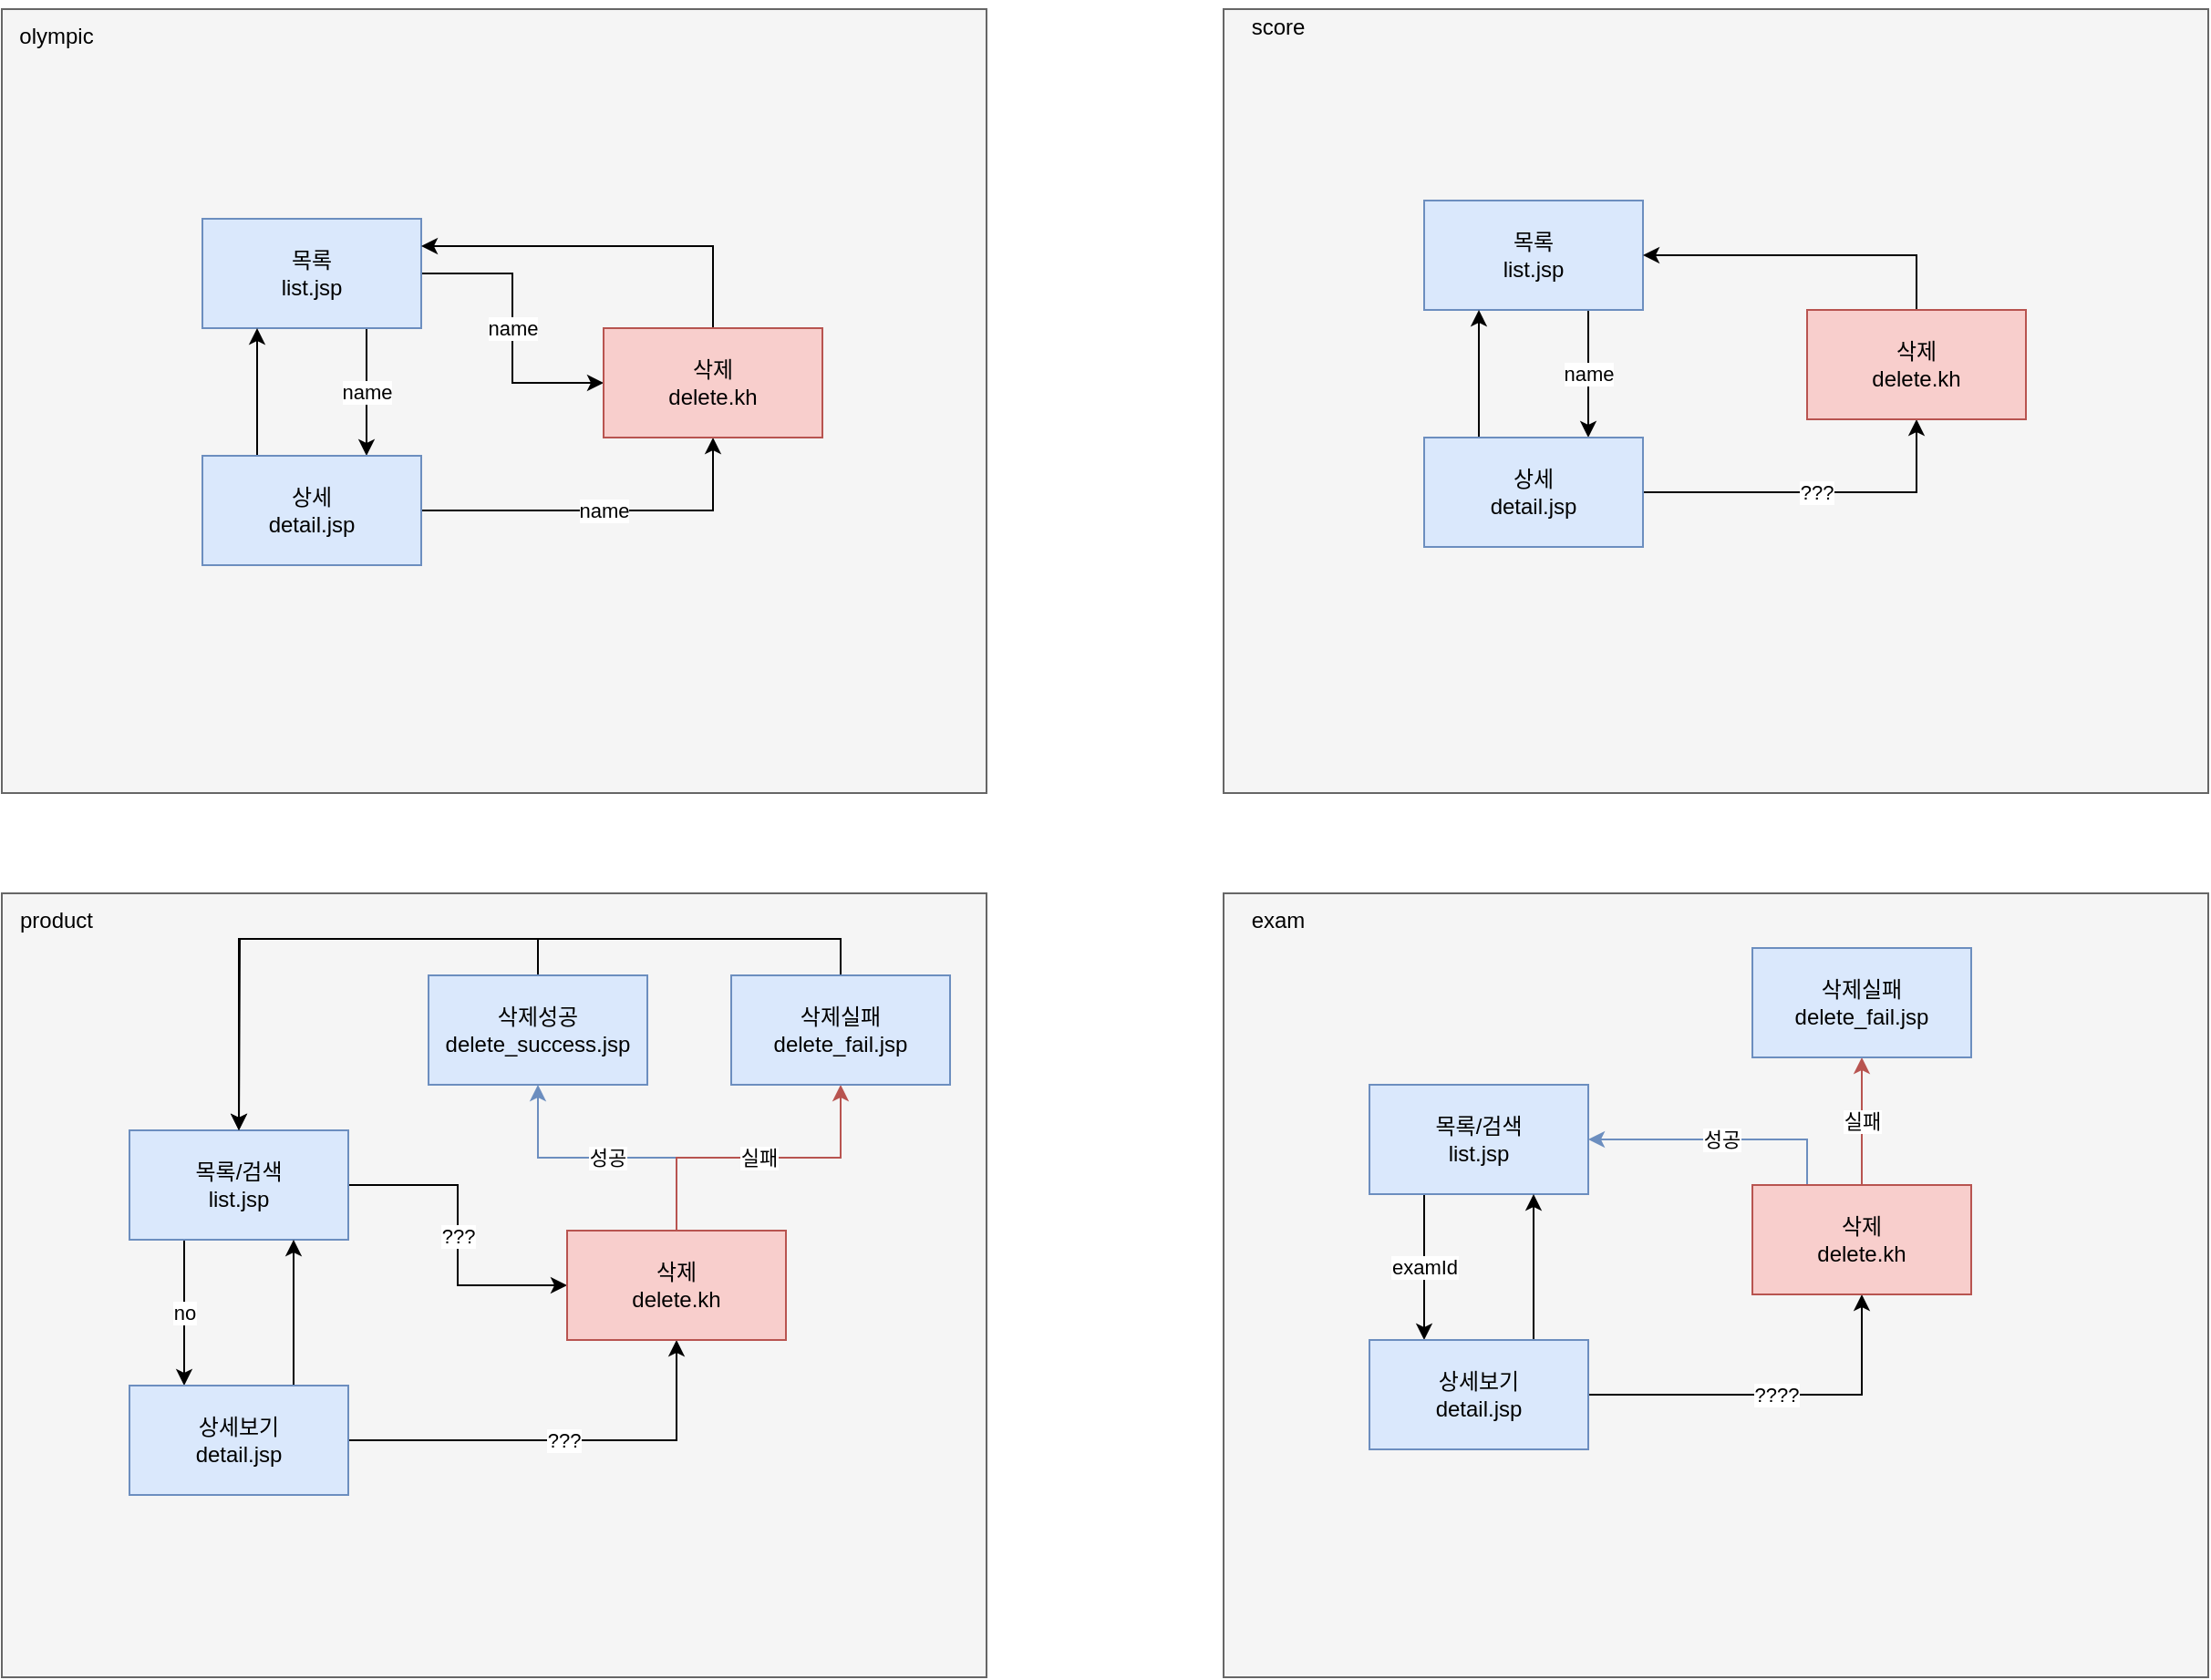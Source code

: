 <mxfile version="17.4.0" type="github"><diagram id="zbHqjqYw7mk1ZekmI_92" name="Page-1"><mxGraphModel dx="1422" dy="839" grid="1" gridSize="10" guides="1" tooltips="1" connect="1" arrows="1" fold="1" page="1" pageScale="1" pageWidth="827" pageHeight="1169" background="none" math="0" shadow="0"><root><mxCell id="0"/><mxCell id="1" parent="0"/><mxCell id="CuSca7jCT-JIgZQZ1noV-10" value="" style="rounded=0;whiteSpace=wrap;html=1;fillColor=#f5f5f5;fontColor=#333333;strokeColor=#666666;" parent="1" vertex="1"><mxGeometry x="120" y="55" width="540" height="430" as="geometry"/></mxCell><mxCell id="CuSca7jCT-JIgZQZ1noV-4" value="name" style="edgeStyle=orthogonalEdgeStyle;rounded=0;orthogonalLoop=1;jettySize=auto;html=1;exitX=0.75;exitY=1;exitDx=0;exitDy=0;entryX=0.75;entryY=0;entryDx=0;entryDy=0;" parent="1" source="CuSca7jCT-JIgZQZ1noV-1" target="CuSca7jCT-JIgZQZ1noV-3" edge="1"><mxGeometry relative="1" as="geometry"/></mxCell><mxCell id="CuSca7jCT-JIgZQZ1noV-32" value="name" style="edgeStyle=orthogonalEdgeStyle;rounded=0;orthogonalLoop=1;jettySize=auto;html=1;exitX=1;exitY=0.5;exitDx=0;exitDy=0;entryX=0;entryY=0.5;entryDx=0;entryDy=0;" parent="1" source="CuSca7jCT-JIgZQZ1noV-1" target="CuSca7jCT-JIgZQZ1noV-31" edge="1"><mxGeometry relative="1" as="geometry"/></mxCell><mxCell id="CuSca7jCT-JIgZQZ1noV-1" value="목록&lt;br&gt;list.jsp" style="rounded=0;whiteSpace=wrap;html=1;fillColor=#dae8fc;strokeColor=#6c8ebf;" parent="1" vertex="1"><mxGeometry x="230" y="170" width="120" height="60" as="geometry"/></mxCell><mxCell id="CuSca7jCT-JIgZQZ1noV-5" style="edgeStyle=orthogonalEdgeStyle;rounded=0;orthogonalLoop=1;jettySize=auto;html=1;exitX=0.25;exitY=0;exitDx=0;exitDy=0;entryX=0.25;entryY=1;entryDx=0;entryDy=0;" parent="1" source="CuSca7jCT-JIgZQZ1noV-3" target="CuSca7jCT-JIgZQZ1noV-1" edge="1"><mxGeometry relative="1" as="geometry"/></mxCell><mxCell id="CuSca7jCT-JIgZQZ1noV-33" value="name" style="edgeStyle=orthogonalEdgeStyle;rounded=0;orthogonalLoop=1;jettySize=auto;html=1;exitX=1;exitY=0.5;exitDx=0;exitDy=0;entryX=0.5;entryY=1;entryDx=0;entryDy=0;" parent="1" source="CuSca7jCT-JIgZQZ1noV-3" target="CuSca7jCT-JIgZQZ1noV-31" edge="1"><mxGeometry relative="1" as="geometry"/></mxCell><mxCell id="CuSca7jCT-JIgZQZ1noV-3" value="상세&lt;br&gt;detail.jsp" style="rounded=0;whiteSpace=wrap;html=1;fillColor=#dae8fc;strokeColor=#6c8ebf;" parent="1" vertex="1"><mxGeometry x="230" y="300" width="120" height="60" as="geometry"/></mxCell><mxCell id="CuSca7jCT-JIgZQZ1noV-11" value="olympic" style="text;html=1;strokeColor=none;fillColor=none;align=center;verticalAlign=middle;whiteSpace=wrap;rounded=0;" parent="1" vertex="1"><mxGeometry x="120" y="55" width="60" height="30" as="geometry"/></mxCell><mxCell id="CuSca7jCT-JIgZQZ1noV-12" value="" style="rounded=0;whiteSpace=wrap;html=1;fillColor=#f5f5f5;fontColor=#333333;strokeColor=#666666;" parent="1" vertex="1"><mxGeometry x="790" y="55" width="540" height="430" as="geometry"/></mxCell><mxCell id="CuSca7jCT-JIgZQZ1noV-13" value="score" style="text;html=1;strokeColor=none;fillColor=none;align=center;verticalAlign=middle;whiteSpace=wrap;rounded=0;" parent="1" vertex="1"><mxGeometry x="790" y="50" width="60" height="30" as="geometry"/></mxCell><mxCell id="CuSca7jCT-JIgZQZ1noV-16" value="name" style="edgeStyle=orthogonalEdgeStyle;rounded=0;orthogonalLoop=1;jettySize=auto;html=1;exitX=0.75;exitY=1;exitDx=0;exitDy=0;entryX=0.75;entryY=0;entryDx=0;entryDy=0;" parent="1" source="CuSca7jCT-JIgZQZ1noV-14" target="CuSca7jCT-JIgZQZ1noV-15" edge="1"><mxGeometry relative="1" as="geometry"/></mxCell><mxCell id="CuSca7jCT-JIgZQZ1noV-14" value="목록&lt;br&gt;list.jsp" style="rounded=0;whiteSpace=wrap;html=1;fillColor=#dae8fc;strokeColor=#6c8ebf;" parent="1" vertex="1"><mxGeometry x="900" y="160" width="120" height="60" as="geometry"/></mxCell><mxCell id="CuSca7jCT-JIgZQZ1noV-18" style="edgeStyle=orthogonalEdgeStyle;rounded=0;orthogonalLoop=1;jettySize=auto;html=1;exitX=0.25;exitY=0;exitDx=0;exitDy=0;entryX=0.25;entryY=1;entryDx=0;entryDy=0;" parent="1" source="CuSca7jCT-JIgZQZ1noV-15" target="CuSca7jCT-JIgZQZ1noV-14" edge="1"><mxGeometry relative="1" as="geometry"/></mxCell><mxCell id="CuSca7jCT-JIgZQZ1noV-38" value="???" style="edgeStyle=orthogonalEdgeStyle;rounded=0;orthogonalLoop=1;jettySize=auto;html=1;exitX=1;exitY=0.5;exitDx=0;exitDy=0;entryX=0.5;entryY=1;entryDx=0;entryDy=0;" parent="1" source="CuSca7jCT-JIgZQZ1noV-15" target="CuSca7jCT-JIgZQZ1noV-37" edge="1"><mxGeometry relative="1" as="geometry"/></mxCell><mxCell id="CuSca7jCT-JIgZQZ1noV-15" value="상세&lt;br&gt;detail.jsp" style="rounded=0;whiteSpace=wrap;html=1;fillColor=#dae8fc;strokeColor=#6c8ebf;" parent="1" vertex="1"><mxGeometry x="900" y="290" width="120" height="60" as="geometry"/></mxCell><mxCell id="CuSca7jCT-JIgZQZ1noV-19" value="" style="rounded=0;whiteSpace=wrap;html=1;fillColor=#f5f5f5;fontColor=#333333;strokeColor=#666666;" parent="1" vertex="1"><mxGeometry x="120" y="540" width="540" height="430" as="geometry"/></mxCell><mxCell id="CuSca7jCT-JIgZQZ1noV-20" value="product" style="text;html=1;strokeColor=none;fillColor=none;align=center;verticalAlign=middle;whiteSpace=wrap;rounded=0;" parent="1" vertex="1"><mxGeometry x="120" y="540" width="60" height="30" as="geometry"/></mxCell><mxCell id="CuSca7jCT-JIgZQZ1noV-23" value="no" style="edgeStyle=orthogonalEdgeStyle;rounded=0;orthogonalLoop=1;jettySize=auto;html=1;exitX=0.25;exitY=1;exitDx=0;exitDy=0;entryX=0.25;entryY=0;entryDx=0;entryDy=0;" parent="1" source="CuSca7jCT-JIgZQZ1noV-21" target="CuSca7jCT-JIgZQZ1noV-22" edge="1"><mxGeometry relative="1" as="geometry"/></mxCell><mxCell id="CuSca7jCT-JIgZQZ1noV-42" value="???" style="edgeStyle=orthogonalEdgeStyle;rounded=0;orthogonalLoop=1;jettySize=auto;html=1;exitX=1;exitY=0.5;exitDx=0;exitDy=0;entryX=0;entryY=0.5;entryDx=0;entryDy=0;" parent="1" source="CuSca7jCT-JIgZQZ1noV-21" target="CuSca7jCT-JIgZQZ1noV-40" edge="1"><mxGeometry relative="1" as="geometry"/></mxCell><mxCell id="CuSca7jCT-JIgZQZ1noV-21" value="목록/검색&lt;br&gt;list.jsp" style="rounded=0;whiteSpace=wrap;html=1;fillColor=#dae8fc;strokeColor=#6c8ebf;" parent="1" vertex="1"><mxGeometry x="190" y="670" width="120" height="60" as="geometry"/></mxCell><mxCell id="CuSca7jCT-JIgZQZ1noV-24" style="edgeStyle=orthogonalEdgeStyle;rounded=0;orthogonalLoop=1;jettySize=auto;html=1;exitX=0.75;exitY=0;exitDx=0;exitDy=0;entryX=0.75;entryY=1;entryDx=0;entryDy=0;" parent="1" source="CuSca7jCT-JIgZQZ1noV-22" target="CuSca7jCT-JIgZQZ1noV-21" edge="1"><mxGeometry relative="1" as="geometry"/></mxCell><mxCell id="CuSca7jCT-JIgZQZ1noV-41" value="???" style="edgeStyle=orthogonalEdgeStyle;rounded=0;orthogonalLoop=1;jettySize=auto;html=1;exitX=1;exitY=0.5;exitDx=0;exitDy=0;entryX=0.5;entryY=1;entryDx=0;entryDy=0;" parent="1" source="CuSca7jCT-JIgZQZ1noV-22" target="CuSca7jCT-JIgZQZ1noV-40" edge="1"><mxGeometry relative="1" as="geometry"/></mxCell><mxCell id="CuSca7jCT-JIgZQZ1noV-22" value="상세보기&lt;br&gt;detail.jsp" style="rounded=0;whiteSpace=wrap;html=1;fillColor=#dae8fc;strokeColor=#6c8ebf;" parent="1" vertex="1"><mxGeometry x="190" y="810" width="120" height="60" as="geometry"/></mxCell><mxCell id="CuSca7jCT-JIgZQZ1noV-25" value="" style="rounded=0;whiteSpace=wrap;html=1;fillColor=#f5f5f5;fontColor=#333333;strokeColor=#666666;" parent="1" vertex="1"><mxGeometry x="790" y="540" width="540" height="430" as="geometry"/></mxCell><mxCell id="CuSca7jCT-JIgZQZ1noV-26" value="exam" style="text;html=1;strokeColor=none;fillColor=none;align=center;verticalAlign=middle;whiteSpace=wrap;rounded=0;" parent="1" vertex="1"><mxGeometry x="790" y="540" width="60" height="30" as="geometry"/></mxCell><mxCell id="CuSca7jCT-JIgZQZ1noV-27" value="examId" style="edgeStyle=orthogonalEdgeStyle;rounded=0;orthogonalLoop=1;jettySize=auto;html=1;exitX=0.25;exitY=1;exitDx=0;exitDy=0;entryX=0.25;entryY=0;entryDx=0;entryDy=0;" parent="1" source="CuSca7jCT-JIgZQZ1noV-28" target="CuSca7jCT-JIgZQZ1noV-30" edge="1"><mxGeometry relative="1" as="geometry"/></mxCell><mxCell id="CuSca7jCT-JIgZQZ1noV-28" value="목록/검색&lt;br&gt;list.jsp" style="rounded=0;whiteSpace=wrap;html=1;fillColor=#dae8fc;strokeColor=#6c8ebf;" parent="1" vertex="1"><mxGeometry x="870" y="645" width="120" height="60" as="geometry"/></mxCell><mxCell id="CuSca7jCT-JIgZQZ1noV-29" style="edgeStyle=orthogonalEdgeStyle;rounded=0;orthogonalLoop=1;jettySize=auto;html=1;exitX=0.75;exitY=0;exitDx=0;exitDy=0;entryX=0.75;entryY=1;entryDx=0;entryDy=0;" parent="1" source="CuSca7jCT-JIgZQZ1noV-30" target="CuSca7jCT-JIgZQZ1noV-28" edge="1"><mxGeometry relative="1" as="geometry"/></mxCell><mxCell id="CuSca7jCT-JIgZQZ1noV-51" value="????" style="edgeStyle=orthogonalEdgeStyle;rounded=0;orthogonalLoop=1;jettySize=auto;html=1;exitX=1;exitY=0.5;exitDx=0;exitDy=0;entryX=0.5;entryY=1;entryDx=0;entryDy=0;" parent="1" source="CuSca7jCT-JIgZQZ1noV-30" target="CuSca7jCT-JIgZQZ1noV-49" edge="1"><mxGeometry relative="1" as="geometry"/></mxCell><mxCell id="CuSca7jCT-JIgZQZ1noV-30" value="상세보기&lt;br&gt;detail.jsp" style="rounded=0;whiteSpace=wrap;html=1;fillColor=#dae8fc;strokeColor=#6c8ebf;" parent="1" vertex="1"><mxGeometry x="870" y="785" width="120" height="60" as="geometry"/></mxCell><mxCell id="CuSca7jCT-JIgZQZ1noV-36" style="edgeStyle=orthogonalEdgeStyle;rounded=0;orthogonalLoop=1;jettySize=auto;html=1;exitX=0.5;exitY=0;exitDx=0;exitDy=0;entryX=1;entryY=0.25;entryDx=0;entryDy=0;" parent="1" source="CuSca7jCT-JIgZQZ1noV-31" target="CuSca7jCT-JIgZQZ1noV-1" edge="1"><mxGeometry relative="1" as="geometry"/></mxCell><mxCell id="CuSca7jCT-JIgZQZ1noV-31" value="삭제&lt;br&gt;delete.kh" style="rounded=0;whiteSpace=wrap;html=1;fillColor=#f8cecc;strokeColor=#b85450;" parent="1" vertex="1"><mxGeometry x="450" y="230" width="120" height="60" as="geometry"/></mxCell><mxCell id="CuSca7jCT-JIgZQZ1noV-39" style="edgeStyle=orthogonalEdgeStyle;rounded=0;orthogonalLoop=1;jettySize=auto;html=1;exitX=0.5;exitY=0;exitDx=0;exitDy=0;entryX=1;entryY=0.5;entryDx=0;entryDy=0;" parent="1" source="CuSca7jCT-JIgZQZ1noV-37" target="CuSca7jCT-JIgZQZ1noV-14" edge="1"><mxGeometry relative="1" as="geometry"/></mxCell><mxCell id="CuSca7jCT-JIgZQZ1noV-37" value="삭제&lt;br&gt;delete.kh" style="rounded=0;whiteSpace=wrap;html=1;fillColor=#f8cecc;strokeColor=#b85450;" parent="1" vertex="1"><mxGeometry x="1110" y="220" width="120" height="60" as="geometry"/></mxCell><mxCell id="CuSca7jCT-JIgZQZ1noV-45" value="성공" style="edgeStyle=orthogonalEdgeStyle;rounded=0;orthogonalLoop=1;jettySize=auto;html=1;exitX=0.5;exitY=0;exitDx=0;exitDy=0;entryX=0.5;entryY=1;entryDx=0;entryDy=0;fillColor=#dae8fc;strokeColor=#6c8ebf;" parent="1" source="CuSca7jCT-JIgZQZ1noV-40" target="CuSca7jCT-JIgZQZ1noV-43" edge="1"><mxGeometry relative="1" as="geometry"/></mxCell><mxCell id="CuSca7jCT-JIgZQZ1noV-46" value="실패" style="edgeStyle=orthogonalEdgeStyle;rounded=0;orthogonalLoop=1;jettySize=auto;html=1;exitX=0.5;exitY=0;exitDx=0;exitDy=0;entryX=0.5;entryY=1;entryDx=0;entryDy=0;fillColor=#f8cecc;strokeColor=#b85450;" parent="1" source="CuSca7jCT-JIgZQZ1noV-40" target="CuSca7jCT-JIgZQZ1noV-44" edge="1"><mxGeometry relative="1" as="geometry"/></mxCell><mxCell id="CuSca7jCT-JIgZQZ1noV-40" value="삭제&lt;br&gt;delete.kh" style="rounded=0;whiteSpace=wrap;html=1;fillColor=#f8cecc;strokeColor=#b85450;" parent="1" vertex="1"><mxGeometry x="430" y="725" width="120" height="60" as="geometry"/></mxCell><mxCell id="CuSca7jCT-JIgZQZ1noV-47" style="edgeStyle=orthogonalEdgeStyle;rounded=0;orthogonalLoop=1;jettySize=auto;html=1;exitX=0.5;exitY=0;exitDx=0;exitDy=0;entryX=0.5;entryY=0;entryDx=0;entryDy=0;" parent="1" source="CuSca7jCT-JIgZQZ1noV-43" target="CuSca7jCT-JIgZQZ1noV-21" edge="1"><mxGeometry relative="1" as="geometry"/></mxCell><mxCell id="CuSca7jCT-JIgZQZ1noV-43" value="삭제성공&lt;br&gt;delete_success.jsp" style="rounded=0;whiteSpace=wrap;html=1;fillColor=#dae8fc;strokeColor=#6c8ebf;" parent="1" vertex="1"><mxGeometry x="354" y="585" width="120" height="60" as="geometry"/></mxCell><mxCell id="CuSca7jCT-JIgZQZ1noV-48" style="edgeStyle=orthogonalEdgeStyle;rounded=0;orthogonalLoop=1;jettySize=auto;html=1;exitX=0.5;exitY=0;exitDx=0;exitDy=0;" parent="1" source="CuSca7jCT-JIgZQZ1noV-44" edge="1"><mxGeometry relative="1" as="geometry"><mxPoint x="250" y="670" as="targetPoint"/></mxGeometry></mxCell><mxCell id="CuSca7jCT-JIgZQZ1noV-44" value="삭제실패&lt;br&gt;delete_fail.jsp" style="rounded=0;whiteSpace=wrap;html=1;fillColor=#dae8fc;strokeColor=#6c8ebf;" parent="1" vertex="1"><mxGeometry x="520" y="585" width="120" height="60" as="geometry"/></mxCell><mxCell id="CuSca7jCT-JIgZQZ1noV-52" value="성공" style="edgeStyle=orthogonalEdgeStyle;rounded=0;orthogonalLoop=1;jettySize=auto;html=1;exitX=0.25;exitY=0;exitDx=0;exitDy=0;entryX=1;entryY=0.5;entryDx=0;entryDy=0;fillColor=#dae8fc;strokeColor=#6c8ebf;" parent="1" source="CuSca7jCT-JIgZQZ1noV-49" target="CuSca7jCT-JIgZQZ1noV-28" edge="1"><mxGeometry relative="1" as="geometry"/></mxCell><mxCell id="CuSca7jCT-JIgZQZ1noV-54" value="실패" style="edgeStyle=orthogonalEdgeStyle;rounded=0;orthogonalLoop=1;jettySize=auto;html=1;exitX=0.5;exitY=0;exitDx=0;exitDy=0;entryX=0.5;entryY=1;entryDx=0;entryDy=0;fillColor=#f8cecc;strokeColor=#b85450;" parent="1" source="CuSca7jCT-JIgZQZ1noV-49" target="CuSca7jCT-JIgZQZ1noV-53" edge="1"><mxGeometry relative="1" as="geometry"/></mxCell><mxCell id="CuSca7jCT-JIgZQZ1noV-49" value="삭제&lt;br&gt;delete.kh" style="rounded=0;whiteSpace=wrap;html=1;fillColor=#f8cecc;strokeColor=#b85450;" parent="1" vertex="1"><mxGeometry x="1080" y="700" width="120" height="60" as="geometry"/></mxCell><mxCell id="CuSca7jCT-JIgZQZ1noV-53" value="삭제실패&lt;br&gt;delete_fail.jsp" style="rounded=0;whiteSpace=wrap;html=1;fillColor=#dae8fc;strokeColor=#6c8ebf;" parent="1" vertex="1"><mxGeometry x="1080" y="570" width="120" height="60" as="geometry"/></mxCell></root></mxGraphModel></diagram></mxfile>